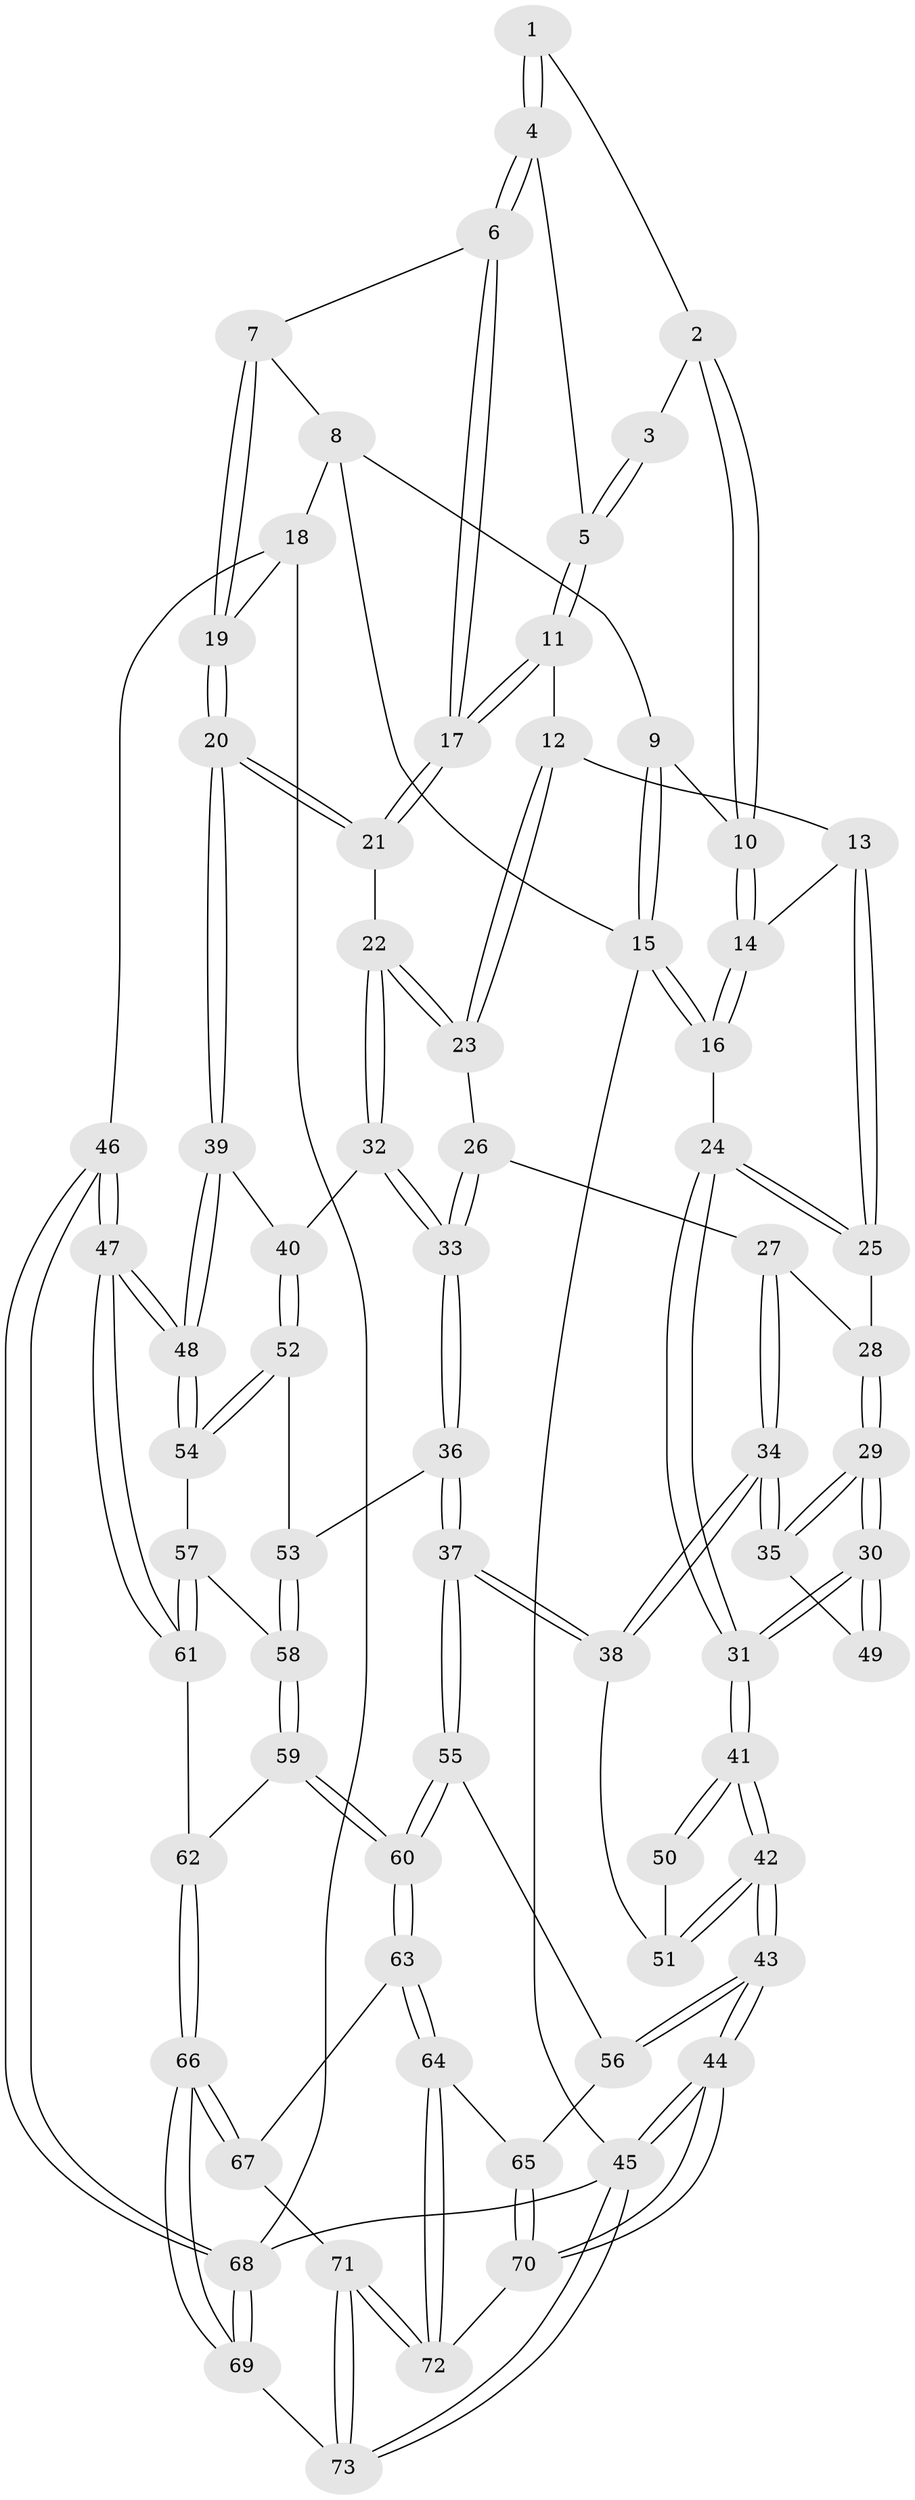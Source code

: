 // Generated by graph-tools (version 1.1) at 2025/51/03/09/25 03:51:12]
// undirected, 73 vertices, 179 edges
graph export_dot {
graph [start="1"]
  node [color=gray90,style=filled];
  1 [pos="+0.46390286788442864+0.08998917121427362"];
  2 [pos="+0.32538888159175233+0.08746795993806548"];
  3 [pos="+0.3773017972791935+0.12740236335910465"];
  4 [pos="+0.5542579155995503+0.07268344415972061"];
  5 [pos="+0.40693738745876273+0.17752553533414936"];
  6 [pos="+0.626923205727557+0.037974818704162625"];
  7 [pos="+0.6651179129354021+0"];
  8 [pos="+0.6707015397043932+0"];
  9 [pos="+0.3463417086045914+0"];
  10 [pos="+0.2710176087410641+0.059216766393096386"];
  11 [pos="+0.3981208269585543+0.2046807672409405"];
  12 [pos="+0.37050919768333734+0.23233097091455693"];
  13 [pos="+0.23034847947000925+0.1976007554591454"];
  14 [pos="+0.2388641407329035+0.10191925581088378"];
  15 [pos="+0+0"];
  16 [pos="+0+0"];
  17 [pos="+0.6051929829569029+0.2495402493342356"];
  18 [pos="+1+0.32185527750183673"];
  19 [pos="+0.9649059605270621+0.3126361839851506"];
  20 [pos="+0.6889202773820154+0.4128201297087988"];
  21 [pos="+0.6127700260680732+0.3563479377513248"];
  22 [pos="+0.5378749346785707+0.3768725025270551"];
  23 [pos="+0.42205516862856385+0.35474770704806013"];
  24 [pos="+0+0.2204878431838733"];
  25 [pos="+0.21126454782903334+0.2236816605411193"];
  26 [pos="+0.34657865562318174+0.38796886998441277"];
  27 [pos="+0.31326385497380976+0.3942290393550717"];
  28 [pos="+0.21883579056642144+0.31949559063505195"];
  29 [pos="+0.11827771410897257+0.4114330742415549"];
  30 [pos="+0+0.4335036145194893"];
  31 [pos="+0+0.43159303300459384"];
  32 [pos="+0.43318462338260233+0.5568118399921685"];
  33 [pos="+0.4204950412224232+0.5697508073318805"];
  34 [pos="+0.26238218836810495+0.5301244794711738"];
  35 [pos="+0.22798751729275413+0.5192108391436892"];
  36 [pos="+0.38716437364328843+0.6225293274866598"];
  37 [pos="+0.3410316396648641+0.6406928623026734"];
  38 [pos="+0.30198869372809667+0.6046190448362332"];
  39 [pos="+0.6968022032255038+0.5159587167762034"];
  40 [pos="+0.603377506331787+0.5673097493750276"];
  41 [pos="+0+0.7837287186463814"];
  42 [pos="+0+0.8771980788670186"];
  43 [pos="+0+0.9304899899196765"];
  44 [pos="+0+1"];
  45 [pos="+0+1"];
  46 [pos="+1+0.9047258446490712"];
  47 [pos="+0.8758033500236176+0.7817337787743774"];
  48 [pos="+0.7510665782213886+0.6301826446807336"];
  49 [pos="+0.1451730770634321+0.5518686506588111"];
  50 [pos="+0.14428319156514405+0.5541111516708139"];
  51 [pos="+0.1502308371005072+0.6356285629916717"];
  52 [pos="+0.526886144872937+0.6447256869686264"];
  53 [pos="+0.4417909494198454+0.6436629353032851"];
  54 [pos="+0.5715641909039471+0.6954984077694788"];
  55 [pos="+0.3354743000015394+0.6634372293036159"];
  56 [pos="+0.24839192436480842+0.7721383382032488"];
  57 [pos="+0.563419949523037+0.7335053037640443"];
  58 [pos="+0.5271311353495277+0.7759774809341166"];
  59 [pos="+0.5199294630916012+0.8107037037341152"];
  60 [pos="+0.45130914446242576+0.8376311309652694"];
  61 [pos="+0.7239717941668473+0.7817562113848724"];
  62 [pos="+0.5349373288153829+0.8192247545202468"];
  63 [pos="+0.43810446962190785+0.862612475837283"];
  64 [pos="+0.35979428994693363+0.8918457173787031"];
  65 [pos="+0.3154135710866376+0.8563630440903522"];
  66 [pos="+0.7264383958436964+1"];
  67 [pos="+0.4523149505314314+0.8928542853034305"];
  68 [pos="+1+1"];
  69 [pos="+0.9033056867309259+1"];
  70 [pos="+0.18225997515861658+0.9821168267353569"];
  71 [pos="+0.42134911915261525+1"];
  72 [pos="+0.34549599105414547+0.9323443368289773"];
  73 [pos="+0.43274602508178645+1"];
  1 -- 2;
  1 -- 4;
  1 -- 4;
  2 -- 3;
  2 -- 10;
  2 -- 10;
  3 -- 5;
  3 -- 5;
  4 -- 5;
  4 -- 6;
  4 -- 6;
  5 -- 11;
  5 -- 11;
  6 -- 7;
  6 -- 17;
  6 -- 17;
  7 -- 8;
  7 -- 19;
  7 -- 19;
  8 -- 9;
  8 -- 15;
  8 -- 18;
  9 -- 10;
  9 -- 15;
  9 -- 15;
  10 -- 14;
  10 -- 14;
  11 -- 12;
  11 -- 17;
  11 -- 17;
  12 -- 13;
  12 -- 23;
  12 -- 23;
  13 -- 14;
  13 -- 25;
  13 -- 25;
  14 -- 16;
  14 -- 16;
  15 -- 16;
  15 -- 16;
  15 -- 45;
  16 -- 24;
  17 -- 21;
  17 -- 21;
  18 -- 19;
  18 -- 46;
  18 -- 68;
  19 -- 20;
  19 -- 20;
  20 -- 21;
  20 -- 21;
  20 -- 39;
  20 -- 39;
  21 -- 22;
  22 -- 23;
  22 -- 23;
  22 -- 32;
  22 -- 32;
  23 -- 26;
  24 -- 25;
  24 -- 25;
  24 -- 31;
  24 -- 31;
  25 -- 28;
  26 -- 27;
  26 -- 33;
  26 -- 33;
  27 -- 28;
  27 -- 34;
  27 -- 34;
  28 -- 29;
  28 -- 29;
  29 -- 30;
  29 -- 30;
  29 -- 35;
  29 -- 35;
  30 -- 31;
  30 -- 31;
  30 -- 49;
  30 -- 49;
  31 -- 41;
  31 -- 41;
  32 -- 33;
  32 -- 33;
  32 -- 40;
  33 -- 36;
  33 -- 36;
  34 -- 35;
  34 -- 35;
  34 -- 38;
  34 -- 38;
  35 -- 49;
  36 -- 37;
  36 -- 37;
  36 -- 53;
  37 -- 38;
  37 -- 38;
  37 -- 55;
  37 -- 55;
  38 -- 51;
  39 -- 40;
  39 -- 48;
  39 -- 48;
  40 -- 52;
  40 -- 52;
  41 -- 42;
  41 -- 42;
  41 -- 50;
  41 -- 50;
  42 -- 43;
  42 -- 43;
  42 -- 51;
  42 -- 51;
  43 -- 44;
  43 -- 44;
  43 -- 56;
  43 -- 56;
  44 -- 45;
  44 -- 45;
  44 -- 70;
  44 -- 70;
  45 -- 73;
  45 -- 73;
  45 -- 68;
  46 -- 47;
  46 -- 47;
  46 -- 68;
  46 -- 68;
  47 -- 48;
  47 -- 48;
  47 -- 61;
  47 -- 61;
  48 -- 54;
  48 -- 54;
  50 -- 51;
  52 -- 53;
  52 -- 54;
  52 -- 54;
  53 -- 58;
  53 -- 58;
  54 -- 57;
  55 -- 56;
  55 -- 60;
  55 -- 60;
  56 -- 65;
  57 -- 58;
  57 -- 61;
  57 -- 61;
  58 -- 59;
  58 -- 59;
  59 -- 60;
  59 -- 60;
  59 -- 62;
  60 -- 63;
  60 -- 63;
  61 -- 62;
  62 -- 66;
  62 -- 66;
  63 -- 64;
  63 -- 64;
  63 -- 67;
  64 -- 65;
  64 -- 72;
  64 -- 72;
  65 -- 70;
  65 -- 70;
  66 -- 67;
  66 -- 67;
  66 -- 69;
  66 -- 69;
  67 -- 71;
  68 -- 69;
  68 -- 69;
  69 -- 73;
  70 -- 72;
  71 -- 72;
  71 -- 72;
  71 -- 73;
  71 -- 73;
}
